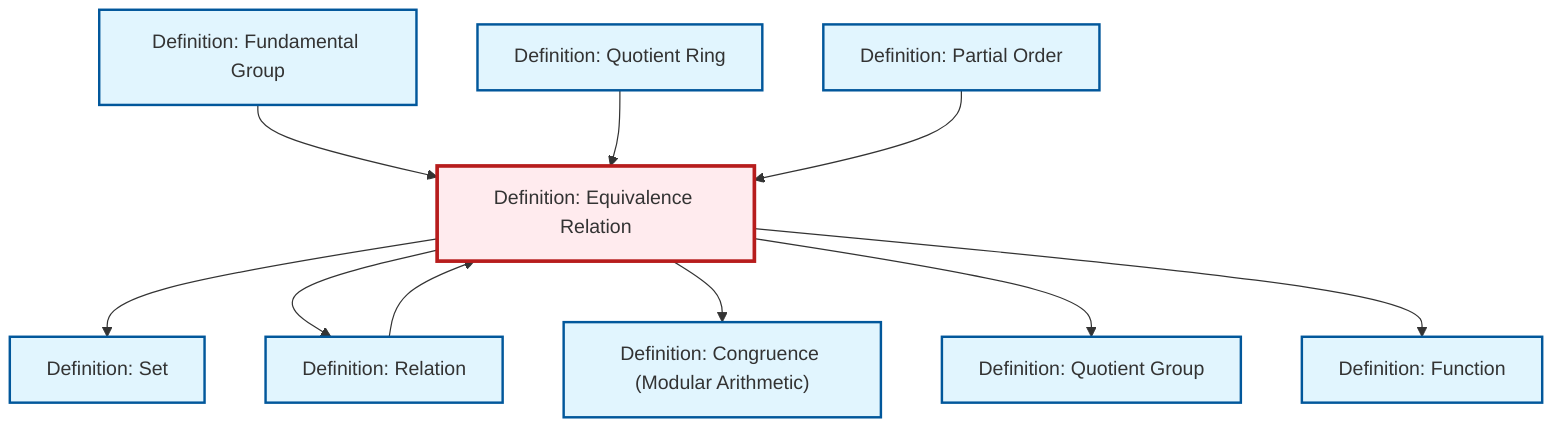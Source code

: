 graph TD
    classDef definition fill:#e1f5fe,stroke:#01579b,stroke-width:2px
    classDef theorem fill:#f3e5f5,stroke:#4a148c,stroke-width:2px
    classDef axiom fill:#fff3e0,stroke:#e65100,stroke-width:2px
    classDef example fill:#e8f5e9,stroke:#1b5e20,stroke-width:2px
    classDef current fill:#ffebee,stroke:#b71c1c,stroke-width:3px
    def-set["Definition: Set"]:::definition
    def-quotient-group["Definition: Quotient Group"]:::definition
    def-equivalence-relation["Definition: Equivalence Relation"]:::definition
    def-quotient-ring["Definition: Quotient Ring"]:::definition
    def-fundamental-group["Definition: Fundamental Group"]:::definition
    def-relation["Definition: Relation"]:::definition
    def-function["Definition: Function"]:::definition
    def-partial-order["Definition: Partial Order"]:::definition
    def-congruence["Definition: Congruence (Modular Arithmetic)"]:::definition
    def-equivalence-relation --> def-set
    def-relation --> def-equivalence-relation
    def-equivalence-relation --> def-relation
    def-fundamental-group --> def-equivalence-relation
    def-equivalence-relation --> def-congruence
    def-quotient-ring --> def-equivalence-relation
    def-partial-order --> def-equivalence-relation
    def-equivalence-relation --> def-quotient-group
    def-equivalence-relation --> def-function
    class def-equivalence-relation current